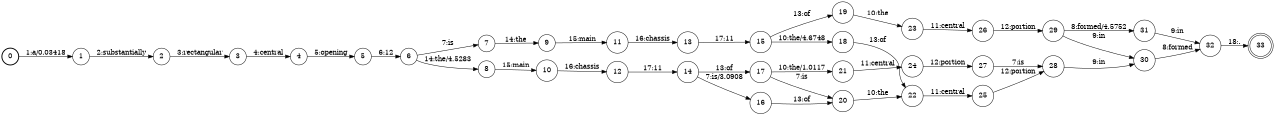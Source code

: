 digraph FST {
rankdir = LR;
size = "8.5,11";
label = "";
center = 1;
orientation = Portrait;
ranksep = "0.4";
nodesep = "0.25";
0 [label = "0", shape = circle, style = bold, fontsize = 14]
	0 -> 1 [label = "1:a/0.03418", fontsize = 14];
1 [label = "1", shape = circle, style = solid, fontsize = 14]
	1 -> 2 [label = "2:substantially", fontsize = 14];
2 [label = "2", shape = circle, style = solid, fontsize = 14]
	2 -> 3 [label = "3:rectangular", fontsize = 14];
3 [label = "3", shape = circle, style = solid, fontsize = 14]
	3 -> 4 [label = "4:central", fontsize = 14];
4 [label = "4", shape = circle, style = solid, fontsize = 14]
	4 -> 5 [label = "5:opening", fontsize = 14];
5 [label = "5", shape = circle, style = solid, fontsize = 14]
	5 -> 6 [label = "6:12", fontsize = 14];
6 [label = "6", shape = circle, style = solid, fontsize = 14]
	6 -> 7 [label = "7:is", fontsize = 14];
	6 -> 8 [label = "14:the/4.5283", fontsize = 14];
7 [label = "7", shape = circle, style = solid, fontsize = 14]
	7 -> 9 [label = "14:the", fontsize = 14];
8 [label = "8", shape = circle, style = solid, fontsize = 14]
	8 -> 10 [label = "15:main", fontsize = 14];
9 [label = "9", shape = circle, style = solid, fontsize = 14]
	9 -> 11 [label = "15:main", fontsize = 14];
10 [label = "10", shape = circle, style = solid, fontsize = 14]
	10 -> 12 [label = "16:chassis", fontsize = 14];
11 [label = "11", shape = circle, style = solid, fontsize = 14]
	11 -> 13 [label = "16:chassis", fontsize = 14];
12 [label = "12", shape = circle, style = solid, fontsize = 14]
	12 -> 14 [label = "17:11", fontsize = 14];
13 [label = "13", shape = circle, style = solid, fontsize = 14]
	13 -> 15 [label = "17:11", fontsize = 14];
14 [label = "14", shape = circle, style = solid, fontsize = 14]
	14 -> 16 [label = "7:is/3.0908", fontsize = 14];
	14 -> 17 [label = "13:of", fontsize = 14];
15 [label = "15", shape = circle, style = solid, fontsize = 14]
	15 -> 19 [label = "13:of", fontsize = 14];
	15 -> 18 [label = "10:the/4.6748", fontsize = 14];
16 [label = "16", shape = circle, style = solid, fontsize = 14]
	16 -> 20 [label = "13:of", fontsize = 14];
17 [label = "17", shape = circle, style = solid, fontsize = 14]
	17 -> 20 [label = "7:is", fontsize = 14];
	17 -> 21 [label = "10:the/1.0117", fontsize = 14];
18 [label = "18", shape = circle, style = solid, fontsize = 14]
	18 -> 22 [label = "13:of", fontsize = 14];
19 [label = "19", shape = circle, style = solid, fontsize = 14]
	19 -> 23 [label = "10:the", fontsize = 14];
20 [label = "20", shape = circle, style = solid, fontsize = 14]
	20 -> 22 [label = "10:the", fontsize = 14];
21 [label = "21", shape = circle, style = solid, fontsize = 14]
	21 -> 24 [label = "11:central", fontsize = 14];
22 [label = "22", shape = circle, style = solid, fontsize = 14]
	22 -> 25 [label = "11:central", fontsize = 14];
23 [label = "23", shape = circle, style = solid, fontsize = 14]
	23 -> 26 [label = "11:central", fontsize = 14];
24 [label = "24", shape = circle, style = solid, fontsize = 14]
	24 -> 27 [label = "12:portion", fontsize = 14];
25 [label = "25", shape = circle, style = solid, fontsize = 14]
	25 -> 28 [label = "12:portion", fontsize = 14];
26 [label = "26", shape = circle, style = solid, fontsize = 14]
	26 -> 29 [label = "12:portion", fontsize = 14];
27 [label = "27", shape = circle, style = solid, fontsize = 14]
	27 -> 28 [label = "7:is", fontsize = 14];
28 [label = "28", shape = circle, style = solid, fontsize = 14]
	28 -> 30 [label = "9:in", fontsize = 14];
29 [label = "29", shape = circle, style = solid, fontsize = 14]
	29 -> 31 [label = "8:formed/4.5752", fontsize = 14];
	29 -> 30 [label = "9:in", fontsize = 14];
30 [label = "30", shape = circle, style = solid, fontsize = 14]
	30 -> 32 [label = "8:formed", fontsize = 14];
31 [label = "31", shape = circle, style = solid, fontsize = 14]
	31 -> 32 [label = "9:in", fontsize = 14];
32 [label = "32", shape = circle, style = solid, fontsize = 14]
	32 -> 33 [label = "18:.", fontsize = 14];
33 [label = "33", shape = doublecircle, style = solid, fontsize = 14]
}

